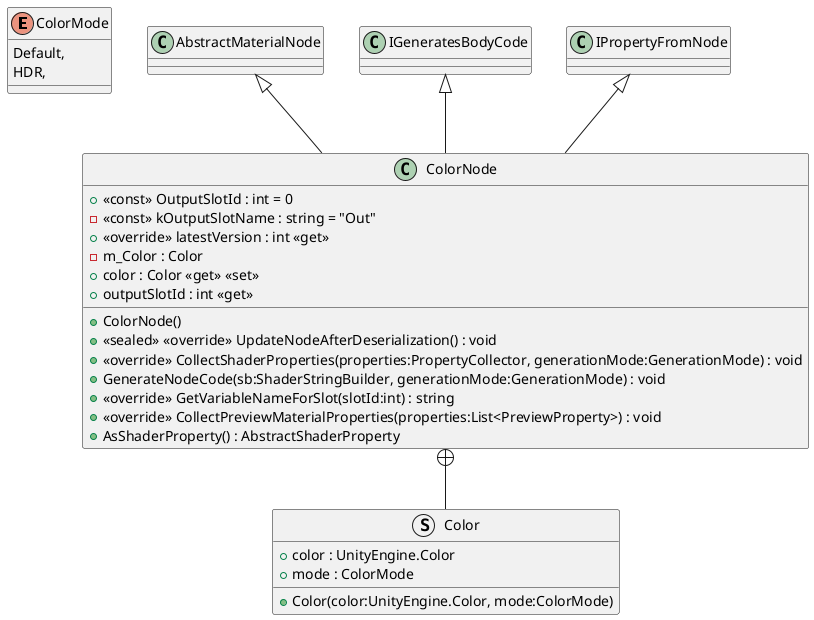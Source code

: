 @startuml
enum ColorMode {
    Default,
    HDR,
}
class ColorNode {
    + <<const>> OutputSlotId : int = 0
    - <<const>> kOutputSlotName : string = "Out"
    + <<override>> latestVersion : int <<get>>
    + ColorNode()
    - m_Color : Color
    + color : Color <<get>> <<set>>
    + <<sealed>> <<override>> UpdateNodeAfterDeserialization() : void
    + <<override>> CollectShaderProperties(properties:PropertyCollector, generationMode:GenerationMode) : void
    + GenerateNodeCode(sb:ShaderStringBuilder, generationMode:GenerationMode) : void
    + <<override>> GetVariableNameForSlot(slotId:int) : string
    + <<override>> CollectPreviewMaterialProperties(properties:List<PreviewProperty>) : void
    + AsShaderProperty() : AbstractShaderProperty
    + outputSlotId : int <<get>>
}
struct Color {
    + color : UnityEngine.Color
    + mode : ColorMode
    + Color(color:UnityEngine.Color, mode:ColorMode)
}
AbstractMaterialNode <|-- ColorNode
IGeneratesBodyCode <|-- ColorNode
IPropertyFromNode <|-- ColorNode
ColorNode +-- Color
@enduml
